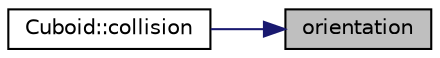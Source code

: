 digraph "orientation"
{
 // LATEX_PDF_SIZE
  edge [fontname="Helvetica",fontsize="10",labelfontname="Helvetica",labelfontsize="10"];
  node [fontname="Helvetica",fontsize="10",shape=record];
  rankdir="RL";
  Node1 [label="orientation",height=0.2,width=0.4,color="black", fillcolor="grey75", style="filled", fontcolor="black",tooltip="Funkcja pomocnicza metody detekcji kolizji, sluzy do sprawdzenia orientacji polozenia 3 punktow...."];
  Node1 -> Node2 [dir="back",color="midnightblue",fontsize="10",style="solid",fontname="Helvetica"];
  Node2 [label="Cuboid::collision",height=0.2,width=0.4,color="black", fillcolor="white", style="filled",URL="$class_cuboid.html#a577685d1e3f426bd334261ea1cfc1dd9",tooltip="Metoda klasy Rectangle sluzaca sprawdzeniu, czy wskazany prostokat wchodzi   w kolizje z innym prosto..."];
}
